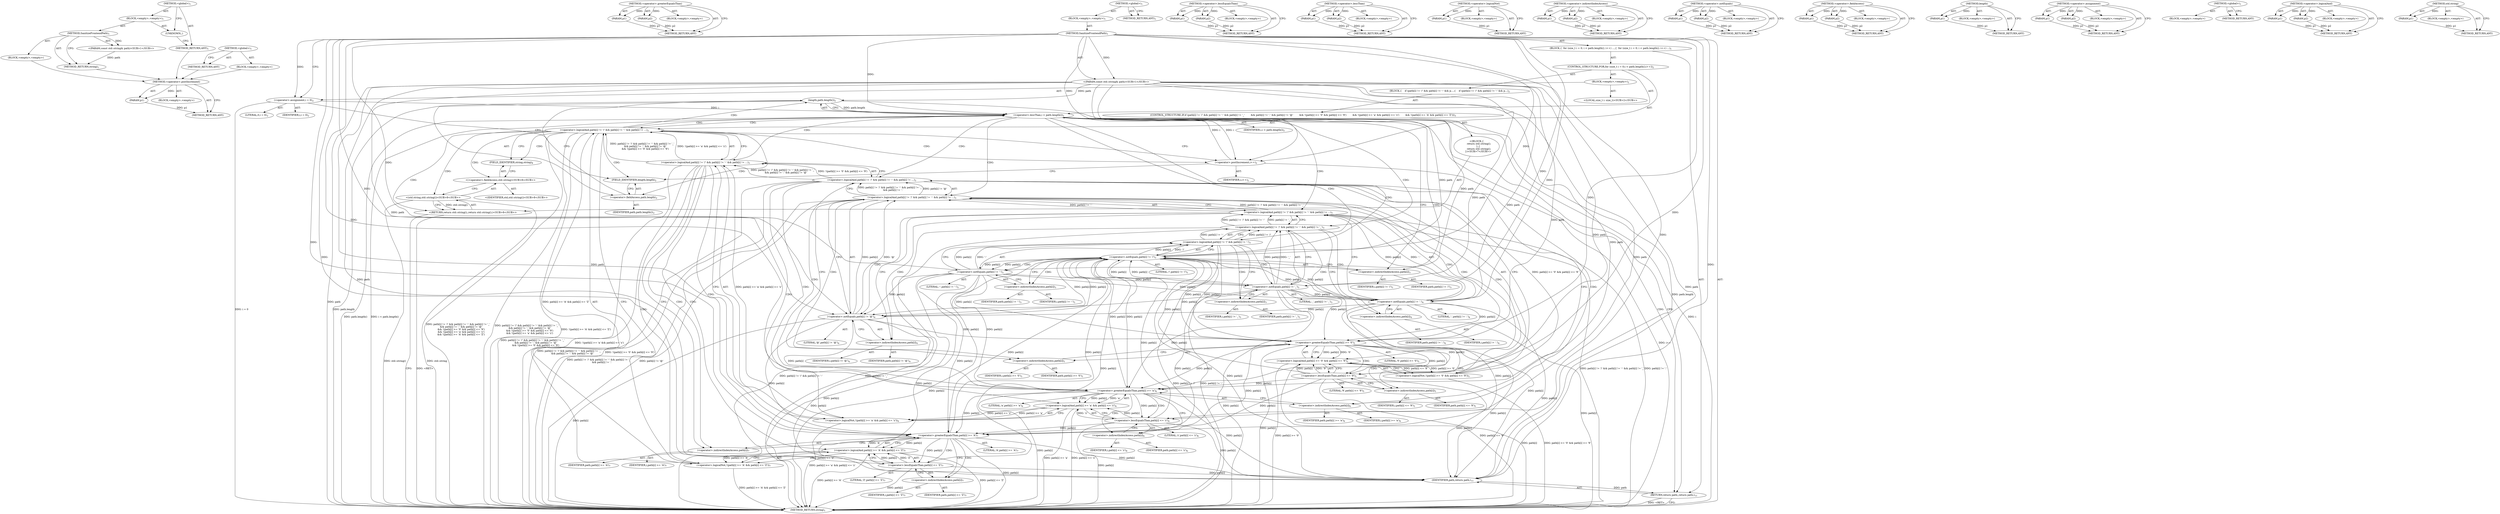 digraph "&lt;global&gt;" {
vulnerable_147 [label=<(METHOD,&lt;operator&gt;.postIncrement)>];
vulnerable_148 [label=<(PARAM,p1)>];
vulnerable_149 [label=<(BLOCK,&lt;empty&gt;,&lt;empty&gt;)>];
vulnerable_150 [label=<(METHOD_RETURN,ANY)>];
vulnerable_170 [label=<(METHOD,&lt;operator&gt;.greaterEqualsThan)>];
vulnerable_171 [label=<(PARAM,p1)>];
vulnerable_172 [label=<(PARAM,p2)>];
vulnerable_173 [label=<(BLOCK,&lt;empty&gt;,&lt;empty&gt;)>];
vulnerable_174 [label=<(METHOD_RETURN,ANY)>];
vulnerable_6 [label=<(METHOD,&lt;global&gt;)<SUB>1</SUB>>];
vulnerable_7 [label=<(BLOCK,&lt;empty&gt;,&lt;empty&gt;)<SUB>1</SUB>>];
vulnerable_8 [label=<(METHOD,SanitizeFrontendPath)<SUB>1</SUB>>];
vulnerable_9 [label="<(PARAM,const std::string&amp; path)<SUB>1</SUB>>"];
vulnerable_10 [label=<(BLOCK,{
  for (size_t i = 0; i &lt; path.length(); i++) ...,{
  for (size_t i = 0; i &lt; path.length(); i++) ...)<SUB>1</SUB>>];
vulnerable_11 [label=<(CONTROL_STRUCTURE,FOR,for (size_t i = 0;i &lt; path.length();i++))<SUB>2</SUB>>];
vulnerable_12 [label=<(BLOCK,&lt;empty&gt;,&lt;empty&gt;)<SUB>2</SUB>>];
vulnerable_13 [label="<(LOCAL,size_t i: size_t)<SUB>2</SUB>>"];
vulnerable_14 [label=<(&lt;operator&gt;.assignment,i = 0)<SUB>2</SUB>>];
vulnerable_15 [label=<(IDENTIFIER,i,i = 0)<SUB>2</SUB>>];
vulnerable_16 [label=<(LITERAL,0,i = 0)<SUB>2</SUB>>];
vulnerable_17 [label=<(&lt;operator&gt;.lessThan,i &lt; path.length())<SUB>2</SUB>>];
vulnerable_18 [label=<(IDENTIFIER,i,i &lt; path.length())<SUB>2</SUB>>];
vulnerable_19 [label=<(length,path.length())<SUB>2</SUB>>];
vulnerable_20 [label=<(&lt;operator&gt;.fieldAccess,path.length)<SUB>2</SUB>>];
vulnerable_21 [label=<(IDENTIFIER,path,path.length())<SUB>2</SUB>>];
vulnerable_22 [label=<(FIELD_IDENTIFIER,length,length)<SUB>2</SUB>>];
vulnerable_23 [label=<(&lt;operator&gt;.postIncrement,i++)<SUB>2</SUB>>];
vulnerable_24 [label=<(IDENTIFIER,i,i++)<SUB>2</SUB>>];
vulnerable_25 [label=<(BLOCK,{
    if (path[i] != '/' &amp;&amp; path[i] != '-' &amp;&amp; p...,{
    if (path[i] != '/' &amp;&amp; path[i] != '-' &amp;&amp; p...)<SUB>2</SUB>>];
vulnerable_26 [label=<(CONTROL_STRUCTURE,IF,if (path[i] != '/' &amp;&amp; path[i] != '-' &amp;&amp; path[i] != '_'
        &amp;&amp; path[i] != '.' &amp;&amp; path[i] != '@'
        &amp;&amp; !(path[i] &gt;= '0' &amp;&amp; path[i] &lt;= '9')
        &amp;&amp; !(path[i] &gt;= 'a' &amp;&amp; path[i] &lt;= 'z')
        &amp;&amp; !(path[i] &gt;= 'A' &amp;&amp; path[i] &lt;= 'Z')))<SUB>3</SUB>>];
vulnerable_27 [label=<(&lt;operator&gt;.logicalAnd,path[i] != '/' &amp;&amp; path[i] != '-' &amp;&amp; path[i] != ...)<SUB>3</SUB>>];
vulnerable_28 [label=<(&lt;operator&gt;.logicalAnd,path[i] != '/' &amp;&amp; path[i] != '-' &amp;&amp; path[i] != ...)<SUB>3</SUB>>];
vulnerable_29 [label=<(&lt;operator&gt;.logicalAnd,path[i] != '/' &amp;&amp; path[i] != '-' &amp;&amp; path[i] != ...)<SUB>3</SUB>>];
vulnerable_30 [label=<(&lt;operator&gt;.logicalAnd,path[i] != '/' &amp;&amp; path[i] != '-' &amp;&amp; path[i] != ...)<SUB>3</SUB>>];
vulnerable_31 [label=<(&lt;operator&gt;.logicalAnd,path[i] != '/' &amp;&amp; path[i] != '-' &amp;&amp; path[i] != ...)<SUB>3</SUB>>];
vulnerable_32 [label=<(&lt;operator&gt;.logicalAnd,path[i] != '/' &amp;&amp; path[i] != '-' &amp;&amp; path[i] != '_')<SUB>3</SUB>>];
vulnerable_33 [label=<(&lt;operator&gt;.logicalAnd,path[i] != '/' &amp;&amp; path[i] != '-')<SUB>3</SUB>>];
vulnerable_34 [label=<(&lt;operator&gt;.notEquals,path[i] != '/')<SUB>3</SUB>>];
vulnerable_35 [label=<(&lt;operator&gt;.indirectIndexAccess,path[i])<SUB>3</SUB>>];
vulnerable_36 [label=<(IDENTIFIER,path,path[i] != '/')<SUB>3</SUB>>];
vulnerable_37 [label=<(IDENTIFIER,i,path[i] != '/')<SUB>3</SUB>>];
vulnerable_38 [label=<(LITERAL,'/',path[i] != '/')<SUB>3</SUB>>];
vulnerable_39 [label=<(&lt;operator&gt;.notEquals,path[i] != '-')<SUB>3</SUB>>];
vulnerable_40 [label=<(&lt;operator&gt;.indirectIndexAccess,path[i])<SUB>3</SUB>>];
vulnerable_41 [label=<(IDENTIFIER,path,path[i] != '-')<SUB>3</SUB>>];
vulnerable_42 [label=<(IDENTIFIER,i,path[i] != '-')<SUB>3</SUB>>];
vulnerable_43 [label=<(LITERAL,'-',path[i] != '-')<SUB>3</SUB>>];
vulnerable_44 [label=<(&lt;operator&gt;.notEquals,path[i] != '_')<SUB>3</SUB>>];
vulnerable_45 [label=<(&lt;operator&gt;.indirectIndexAccess,path[i])<SUB>3</SUB>>];
vulnerable_46 [label=<(IDENTIFIER,path,path[i] != '_')<SUB>3</SUB>>];
vulnerable_47 [label=<(IDENTIFIER,i,path[i] != '_')<SUB>3</SUB>>];
vulnerable_48 [label=<(LITERAL,'_',path[i] != '_')<SUB>3</SUB>>];
vulnerable_49 [label=<(&lt;operator&gt;.notEquals,path[i] != '.')<SUB>4</SUB>>];
vulnerable_50 [label=<(&lt;operator&gt;.indirectIndexAccess,path[i])<SUB>4</SUB>>];
vulnerable_51 [label=<(IDENTIFIER,path,path[i] != '.')<SUB>4</SUB>>];
vulnerable_52 [label=<(IDENTIFIER,i,path[i] != '.')<SUB>4</SUB>>];
vulnerable_53 [label=<(LITERAL,'.',path[i] != '.')<SUB>4</SUB>>];
vulnerable_54 [label=<(&lt;operator&gt;.notEquals,path[i] != '@')<SUB>4</SUB>>];
vulnerable_55 [label=<(&lt;operator&gt;.indirectIndexAccess,path[i])<SUB>4</SUB>>];
vulnerable_56 [label=<(IDENTIFIER,path,path[i] != '@')<SUB>4</SUB>>];
vulnerable_57 [label=<(IDENTIFIER,i,path[i] != '@')<SUB>4</SUB>>];
vulnerable_58 [label=<(LITERAL,'@',path[i] != '@')<SUB>4</SUB>>];
vulnerable_59 [label=<(&lt;operator&gt;.logicalNot,!(path[i] &gt;= '0' &amp;&amp; path[i] &lt;= '9'))<SUB>5</SUB>>];
vulnerable_60 [label=<(&lt;operator&gt;.logicalAnd,path[i] &gt;= '0' &amp;&amp; path[i] &lt;= '9')<SUB>5</SUB>>];
vulnerable_61 [label=<(&lt;operator&gt;.greaterEqualsThan,path[i] &gt;= '0')<SUB>5</SUB>>];
vulnerable_62 [label=<(&lt;operator&gt;.indirectIndexAccess,path[i])<SUB>5</SUB>>];
vulnerable_63 [label=<(IDENTIFIER,path,path[i] &gt;= '0')<SUB>5</SUB>>];
vulnerable_64 [label=<(IDENTIFIER,i,path[i] &gt;= '0')<SUB>5</SUB>>];
vulnerable_65 [label=<(LITERAL,'0',path[i] &gt;= '0')<SUB>5</SUB>>];
vulnerable_66 [label=<(&lt;operator&gt;.lessEqualsThan,path[i] &lt;= '9')<SUB>5</SUB>>];
vulnerable_67 [label=<(&lt;operator&gt;.indirectIndexAccess,path[i])<SUB>5</SUB>>];
vulnerable_68 [label=<(IDENTIFIER,path,path[i] &lt;= '9')<SUB>5</SUB>>];
vulnerable_69 [label=<(IDENTIFIER,i,path[i] &lt;= '9')<SUB>5</SUB>>];
vulnerable_70 [label=<(LITERAL,'9',path[i] &lt;= '9')<SUB>5</SUB>>];
vulnerable_71 [label=<(&lt;operator&gt;.logicalNot,!(path[i] &gt;= 'a' &amp;&amp; path[i] &lt;= 'z'))<SUB>6</SUB>>];
vulnerable_72 [label=<(&lt;operator&gt;.logicalAnd,path[i] &gt;= 'a' &amp;&amp; path[i] &lt;= 'z')<SUB>6</SUB>>];
vulnerable_73 [label=<(&lt;operator&gt;.greaterEqualsThan,path[i] &gt;= 'a')<SUB>6</SUB>>];
vulnerable_74 [label=<(&lt;operator&gt;.indirectIndexAccess,path[i])<SUB>6</SUB>>];
vulnerable_75 [label=<(IDENTIFIER,path,path[i] &gt;= 'a')<SUB>6</SUB>>];
vulnerable_76 [label=<(IDENTIFIER,i,path[i] &gt;= 'a')<SUB>6</SUB>>];
vulnerable_77 [label=<(LITERAL,'a',path[i] &gt;= 'a')<SUB>6</SUB>>];
vulnerable_78 [label=<(&lt;operator&gt;.lessEqualsThan,path[i] &lt;= 'z')<SUB>6</SUB>>];
vulnerable_79 [label=<(&lt;operator&gt;.indirectIndexAccess,path[i])<SUB>6</SUB>>];
vulnerable_80 [label=<(IDENTIFIER,path,path[i] &lt;= 'z')<SUB>6</SUB>>];
vulnerable_81 [label=<(IDENTIFIER,i,path[i] &lt;= 'z')<SUB>6</SUB>>];
vulnerable_82 [label=<(LITERAL,'z',path[i] &lt;= 'z')<SUB>6</SUB>>];
vulnerable_83 [label=<(&lt;operator&gt;.logicalNot,!(path[i] &gt;= 'A' &amp;&amp; path[i] &lt;= 'Z'))<SUB>7</SUB>>];
vulnerable_84 [label=<(&lt;operator&gt;.logicalAnd,path[i] &gt;= 'A' &amp;&amp; path[i] &lt;= 'Z')<SUB>7</SUB>>];
vulnerable_85 [label=<(&lt;operator&gt;.greaterEqualsThan,path[i] &gt;= 'A')<SUB>7</SUB>>];
vulnerable_86 [label=<(&lt;operator&gt;.indirectIndexAccess,path[i])<SUB>7</SUB>>];
vulnerable_87 [label=<(IDENTIFIER,path,path[i] &gt;= 'A')<SUB>7</SUB>>];
vulnerable_88 [label=<(IDENTIFIER,i,path[i] &gt;= 'A')<SUB>7</SUB>>];
vulnerable_89 [label=<(LITERAL,'A',path[i] &gt;= 'A')<SUB>7</SUB>>];
vulnerable_90 [label=<(&lt;operator&gt;.lessEqualsThan,path[i] &lt;= 'Z')<SUB>7</SUB>>];
vulnerable_91 [label=<(&lt;operator&gt;.indirectIndexAccess,path[i])<SUB>7</SUB>>];
vulnerable_92 [label=<(IDENTIFIER,path,path[i] &lt;= 'Z')<SUB>7</SUB>>];
vulnerable_93 [label=<(IDENTIFIER,i,path[i] &lt;= 'Z')<SUB>7</SUB>>];
vulnerable_94 [label=<(LITERAL,'Z',path[i] &lt;= 'Z')<SUB>7</SUB>>];
vulnerable_95 [label="<(BLOCK,{
      return std::string();
    },{
      return std::string();
    })<SUB>7</SUB>>"];
vulnerable_96 [label="<(RETURN,return std::string();,return std::string();)<SUB>8</SUB>>"];
vulnerable_97 [label="<(std.string,std::string())<SUB>8</SUB>>"];
vulnerable_98 [label="<(&lt;operator&gt;.fieldAccess,std::string)<SUB>8</SUB>>"];
vulnerable_99 [label="<(IDENTIFIER,std,std::string())<SUB>8</SUB>>"];
vulnerable_100 [label=<(FIELD_IDENTIFIER,string,string)<SUB>8</SUB>>];
vulnerable_101 [label=<(RETURN,return path;,return path;)<SUB>11</SUB>>];
vulnerable_102 [label=<(IDENTIFIER,path,return path;)<SUB>11</SUB>>];
vulnerable_103 [label=<(METHOD_RETURN,string)<SUB>1</SUB>>];
vulnerable_105 [label=<(METHOD_RETURN,ANY)<SUB>1</SUB>>];
vulnerable_175 [label=<(METHOD,&lt;operator&gt;.lessEqualsThan)>];
vulnerable_176 [label=<(PARAM,p1)>];
vulnerable_177 [label=<(PARAM,p2)>];
vulnerable_178 [label=<(BLOCK,&lt;empty&gt;,&lt;empty&gt;)>];
vulnerable_179 [label=<(METHOD_RETURN,ANY)>];
vulnerable_133 [label=<(METHOD,&lt;operator&gt;.lessThan)>];
vulnerable_134 [label=<(PARAM,p1)>];
vulnerable_135 [label=<(PARAM,p2)>];
vulnerable_136 [label=<(BLOCK,&lt;empty&gt;,&lt;empty&gt;)>];
vulnerable_137 [label=<(METHOD_RETURN,ANY)>];
vulnerable_166 [label=<(METHOD,&lt;operator&gt;.logicalNot)>];
vulnerable_167 [label=<(PARAM,p1)>];
vulnerable_168 [label=<(BLOCK,&lt;empty&gt;,&lt;empty&gt;)>];
vulnerable_169 [label=<(METHOD_RETURN,ANY)>];
vulnerable_161 [label=<(METHOD,&lt;operator&gt;.indirectIndexAccess)>];
vulnerable_162 [label=<(PARAM,p1)>];
vulnerable_163 [label=<(PARAM,p2)>];
vulnerable_164 [label=<(BLOCK,&lt;empty&gt;,&lt;empty&gt;)>];
vulnerable_165 [label=<(METHOD_RETURN,ANY)>];
vulnerable_156 [label=<(METHOD,&lt;operator&gt;.notEquals)>];
vulnerable_157 [label=<(PARAM,p1)>];
vulnerable_158 [label=<(PARAM,p2)>];
vulnerable_159 [label=<(BLOCK,&lt;empty&gt;,&lt;empty&gt;)>];
vulnerable_160 [label=<(METHOD_RETURN,ANY)>];
vulnerable_142 [label=<(METHOD,&lt;operator&gt;.fieldAccess)>];
vulnerable_143 [label=<(PARAM,p1)>];
vulnerable_144 [label=<(PARAM,p2)>];
vulnerable_145 [label=<(BLOCK,&lt;empty&gt;,&lt;empty&gt;)>];
vulnerable_146 [label=<(METHOD_RETURN,ANY)>];
vulnerable_138 [label=<(METHOD,length)>];
vulnerable_139 [label=<(PARAM,p1)>];
vulnerable_140 [label=<(BLOCK,&lt;empty&gt;,&lt;empty&gt;)>];
vulnerable_141 [label=<(METHOD_RETURN,ANY)>];
vulnerable_128 [label=<(METHOD,&lt;operator&gt;.assignment)>];
vulnerable_129 [label=<(PARAM,p1)>];
vulnerable_130 [label=<(PARAM,p2)>];
vulnerable_131 [label=<(BLOCK,&lt;empty&gt;,&lt;empty&gt;)>];
vulnerable_132 [label=<(METHOD_RETURN,ANY)>];
vulnerable_122 [label=<(METHOD,&lt;global&gt;)<SUB>1</SUB>>];
vulnerable_123 [label=<(BLOCK,&lt;empty&gt;,&lt;empty&gt;)>];
vulnerable_124 [label=<(METHOD_RETURN,ANY)>];
vulnerable_151 [label=<(METHOD,&lt;operator&gt;.logicalAnd)>];
vulnerable_152 [label=<(PARAM,p1)>];
vulnerable_153 [label=<(PARAM,p2)>];
vulnerable_154 [label=<(BLOCK,&lt;empty&gt;,&lt;empty&gt;)>];
vulnerable_155 [label=<(METHOD_RETURN,ANY)>];
vulnerable_180 [label=<(METHOD,std.string)>];
vulnerable_181 [label=<(PARAM,p1)>];
vulnerable_182 [label=<(BLOCK,&lt;empty&gt;,&lt;empty&gt;)>];
vulnerable_183 [label=<(METHOD_RETURN,ANY)>];
fixed_6 [label=<(METHOD,&lt;global&gt;)<SUB>1</SUB>>];
fixed_7 [label=<(BLOCK,&lt;empty&gt;,&lt;empty&gt;)<SUB>1</SUB>>];
fixed_8 [label=<(METHOD,SanitizeFrontendPath)<SUB>1</SUB>>];
fixed_9 [label="<(PARAM,const std::string&amp; path)<SUB>1</SUB>>"];
fixed_10 [label=<(BLOCK,&lt;empty&gt;,&lt;empty&gt;)>];
fixed_11 [label=<(METHOD_RETURN,string)<SUB>1</SUB>>];
fixed_13 [label=<(UNKNOWN,,)>];
fixed_14 [label=<(METHOD_RETURN,ANY)<SUB>1</SUB>>];
fixed_25 [label=<(METHOD,&lt;global&gt;)<SUB>1</SUB>>];
fixed_26 [label=<(BLOCK,&lt;empty&gt;,&lt;empty&gt;)>];
fixed_27 [label=<(METHOD_RETURN,ANY)>];
vulnerable_147 -> vulnerable_148  [key=0, label="AST: "];
vulnerable_147 -> vulnerable_148  [key=1, label="DDG: "];
vulnerable_147 -> vulnerable_149  [key=0, label="AST: "];
vulnerable_147 -> vulnerable_150  [key=0, label="AST: "];
vulnerable_147 -> vulnerable_150  [key=1, label="CFG: "];
vulnerable_148 -> vulnerable_150  [key=0, label="DDG: p1"];
vulnerable_170 -> vulnerable_171  [key=0, label="AST: "];
vulnerable_170 -> vulnerable_171  [key=1, label="DDG: "];
vulnerable_170 -> vulnerable_173  [key=0, label="AST: "];
vulnerable_170 -> vulnerable_172  [key=0, label="AST: "];
vulnerable_170 -> vulnerable_172  [key=1, label="DDG: "];
vulnerable_170 -> vulnerable_174  [key=0, label="AST: "];
vulnerable_170 -> vulnerable_174  [key=1, label="CFG: "];
vulnerable_171 -> vulnerable_174  [key=0, label="DDG: p1"];
vulnerable_172 -> vulnerable_174  [key=0, label="DDG: p2"];
vulnerable_6 -> vulnerable_7  [key=0, label="AST: "];
vulnerable_6 -> vulnerable_105  [key=0, label="AST: "];
vulnerable_6 -> vulnerable_105  [key=1, label="CFG: "];
vulnerable_7 -> vulnerable_8  [key=0, label="AST: "];
vulnerable_8 -> vulnerable_9  [key=0, label="AST: "];
vulnerable_8 -> vulnerable_9  [key=1, label="DDG: "];
vulnerable_8 -> vulnerable_10  [key=0, label="AST: "];
vulnerable_8 -> vulnerable_103  [key=0, label="AST: "];
vulnerable_8 -> vulnerable_14  [key=0, label="CFG: "];
vulnerable_8 -> vulnerable_14  [key=1, label="DDG: "];
vulnerable_8 -> vulnerable_102  [key=0, label="DDG: "];
vulnerable_8 -> vulnerable_17  [key=0, label="DDG: "];
vulnerable_8 -> vulnerable_23  [key=0, label="DDG: "];
vulnerable_8 -> vulnerable_85  [key=0, label="DDG: "];
vulnerable_8 -> vulnerable_90  [key=0, label="DDG: "];
vulnerable_8 -> vulnerable_54  [key=0, label="DDG: "];
vulnerable_8 -> vulnerable_73  [key=0, label="DDG: "];
vulnerable_8 -> vulnerable_78  [key=0, label="DDG: "];
vulnerable_8 -> vulnerable_49  [key=0, label="DDG: "];
vulnerable_8 -> vulnerable_61  [key=0, label="DDG: "];
vulnerable_8 -> vulnerable_66  [key=0, label="DDG: "];
vulnerable_8 -> vulnerable_44  [key=0, label="DDG: "];
vulnerable_8 -> vulnerable_34  [key=0, label="DDG: "];
vulnerable_8 -> vulnerable_39  [key=0, label="DDG: "];
vulnerable_9 -> vulnerable_103  [key=0, label="DDG: path"];
vulnerable_9 -> vulnerable_102  [key=0, label="DDG: path"];
vulnerable_9 -> vulnerable_19  [key=0, label="DDG: path"];
vulnerable_9 -> vulnerable_85  [key=0, label="DDG: path"];
vulnerable_9 -> vulnerable_90  [key=0, label="DDG: path"];
vulnerable_9 -> vulnerable_54  [key=0, label="DDG: path"];
vulnerable_9 -> vulnerable_73  [key=0, label="DDG: path"];
vulnerable_9 -> vulnerable_78  [key=0, label="DDG: path"];
vulnerable_9 -> vulnerable_49  [key=0, label="DDG: path"];
vulnerable_9 -> vulnerable_61  [key=0, label="DDG: path"];
vulnerable_9 -> vulnerable_66  [key=0, label="DDG: path"];
vulnerable_9 -> vulnerable_44  [key=0, label="DDG: path"];
vulnerable_9 -> vulnerable_34  [key=0, label="DDG: path"];
vulnerable_9 -> vulnerable_39  [key=0, label="DDG: path"];
vulnerable_10 -> vulnerable_11  [key=0, label="AST: "];
vulnerable_10 -> vulnerable_101  [key=0, label="AST: "];
vulnerable_11 -> vulnerable_12  [key=0, label="AST: "];
vulnerable_11 -> vulnerable_17  [key=0, label="AST: "];
vulnerable_11 -> vulnerable_23  [key=0, label="AST: "];
vulnerable_11 -> vulnerable_25  [key=0, label="AST: "];
vulnerable_12 -> vulnerable_13  [key=0, label="AST: "];
vulnerable_12 -> vulnerable_14  [key=0, label="AST: "];
vulnerable_14 -> vulnerable_15  [key=0, label="AST: "];
vulnerable_14 -> vulnerable_16  [key=0, label="AST: "];
vulnerable_14 -> vulnerable_22  [key=0, label="CFG: "];
vulnerable_14 -> vulnerable_103  [key=0, label="DDG: i = 0"];
vulnerable_14 -> vulnerable_17  [key=0, label="DDG: i"];
vulnerable_17 -> vulnerable_18  [key=0, label="AST: "];
vulnerable_17 -> vulnerable_19  [key=0, label="AST: "];
vulnerable_17 -> vulnerable_35  [key=0, label="CFG: "];
vulnerable_17 -> vulnerable_35  [key=1, label="CDG: "];
vulnerable_17 -> vulnerable_101  [key=0, label="CFG: "];
vulnerable_17 -> vulnerable_101  [key=1, label="CDG: "];
vulnerable_17 -> vulnerable_103  [key=0, label="DDG: i"];
vulnerable_17 -> vulnerable_103  [key=1, label="DDG: path.length()"];
vulnerable_17 -> vulnerable_103  [key=2, label="DDG: i &lt; path.length()"];
vulnerable_17 -> vulnerable_23  [key=0, label="DDG: i"];
vulnerable_17 -> vulnerable_30  [key=0, label="CDG: "];
vulnerable_17 -> vulnerable_34  [key=0, label="CDG: "];
vulnerable_17 -> vulnerable_32  [key=0, label="CDG: "];
vulnerable_17 -> vulnerable_28  [key=0, label="CDG: "];
vulnerable_17 -> vulnerable_27  [key=0, label="CDG: "];
vulnerable_17 -> vulnerable_29  [key=0, label="CDG: "];
vulnerable_17 -> vulnerable_33  [key=0, label="CDG: "];
vulnerable_17 -> vulnerable_31  [key=0, label="CDG: "];
vulnerable_19 -> vulnerable_20  [key=0, label="AST: "];
vulnerable_19 -> vulnerable_17  [key=0, label="CFG: "];
vulnerable_19 -> vulnerable_17  [key=1, label="DDG: path.length"];
vulnerable_19 -> vulnerable_103  [key=0, label="DDG: path.length"];
vulnerable_19 -> vulnerable_102  [key=0, label="DDG: path.length"];
vulnerable_20 -> vulnerable_21  [key=0, label="AST: "];
vulnerable_20 -> vulnerable_22  [key=0, label="AST: "];
vulnerable_20 -> vulnerable_19  [key=0, label="CFG: "];
vulnerable_22 -> vulnerable_20  [key=0, label="CFG: "];
vulnerable_23 -> vulnerable_24  [key=0, label="AST: "];
vulnerable_23 -> vulnerable_22  [key=0, label="CFG: "];
vulnerable_23 -> vulnerable_103  [key=0, label="DDG: i++"];
vulnerable_23 -> vulnerable_17  [key=0, label="DDG: i"];
vulnerable_25 -> vulnerable_26  [key=0, label="AST: "];
vulnerable_26 -> vulnerable_27  [key=0, label="AST: "];
vulnerable_26 -> vulnerable_95  [key=0, label="AST: "];
vulnerable_27 -> vulnerable_28  [key=0, label="AST: "];
vulnerable_27 -> vulnerable_83  [key=0, label="AST: "];
vulnerable_27 -> vulnerable_100  [key=0, label="CFG: "];
vulnerable_27 -> vulnerable_100  [key=1, label="CDG: "];
vulnerable_27 -> vulnerable_23  [key=0, label="CFG: "];
vulnerable_27 -> vulnerable_23  [key=1, label="CDG: "];
vulnerable_27 -> vulnerable_103  [key=0, label="DDG: path[i] != '/' &amp;&amp; path[i] != '-' &amp;&amp; path[i] != '_'
        &amp;&amp; path[i] != '.' &amp;&amp; path[i] != '@'
        &amp;&amp; !(path[i] &gt;= '0' &amp;&amp; path[i] &lt;= '9')
        &amp;&amp; !(path[i] &gt;= 'a' &amp;&amp; path[i] &lt;= 'z')"];
vulnerable_27 -> vulnerable_103  [key=1, label="DDG: !(path[i] &gt;= 'A' &amp;&amp; path[i] &lt;= 'Z')"];
vulnerable_27 -> vulnerable_103  [key=2, label="DDG: path[i] != '/' &amp;&amp; path[i] != '-' &amp;&amp; path[i] != '_'
        &amp;&amp; path[i] != '.' &amp;&amp; path[i] != '@'
        &amp;&amp; !(path[i] &gt;= '0' &amp;&amp; path[i] &lt;= '9')
        &amp;&amp; !(path[i] &gt;= 'a' &amp;&amp; path[i] &lt;= 'z')
        &amp;&amp; !(path[i] &gt;= 'A' &amp;&amp; path[i] &lt;= 'Z')"];
vulnerable_27 -> vulnerable_17  [key=0, label="CDG: "];
vulnerable_27 -> vulnerable_96  [key=0, label="CDG: "];
vulnerable_27 -> vulnerable_19  [key=0, label="CDG: "];
vulnerable_27 -> vulnerable_98  [key=0, label="CDG: "];
vulnerable_27 -> vulnerable_20  [key=0, label="CDG: "];
vulnerable_27 -> vulnerable_22  [key=0, label="CDG: "];
vulnerable_27 -> vulnerable_97  [key=0, label="CDG: "];
vulnerable_28 -> vulnerable_29  [key=0, label="AST: "];
vulnerable_28 -> vulnerable_71  [key=0, label="AST: "];
vulnerable_28 -> vulnerable_27  [key=0, label="CFG: "];
vulnerable_28 -> vulnerable_27  [key=1, label="DDG: path[i] != '/' &amp;&amp; path[i] != '-' &amp;&amp; path[i] != '_'
        &amp;&amp; path[i] != '.' &amp;&amp; path[i] != '@'
        &amp;&amp; !(path[i] &gt;= '0' &amp;&amp; path[i] &lt;= '9')"];
vulnerable_28 -> vulnerable_27  [key=2, label="DDG: !(path[i] &gt;= 'a' &amp;&amp; path[i] &lt;= 'z')"];
vulnerable_28 -> vulnerable_86  [key=0, label="CFG: "];
vulnerable_28 -> vulnerable_86  [key=1, label="CDG: "];
vulnerable_28 -> vulnerable_103  [key=0, label="DDG: path[i] != '/' &amp;&amp; path[i] != '-' &amp;&amp; path[i] != '_'
        &amp;&amp; path[i] != '.' &amp;&amp; path[i] != '@'
        &amp;&amp; !(path[i] &gt;= '0' &amp;&amp; path[i] &lt;= '9')"];
vulnerable_28 -> vulnerable_103  [key=1, label="DDG: !(path[i] &gt;= 'a' &amp;&amp; path[i] &lt;= 'z')"];
vulnerable_28 -> vulnerable_84  [key=0, label="CDG: "];
vulnerable_28 -> vulnerable_85  [key=0, label="CDG: "];
vulnerable_28 -> vulnerable_83  [key=0, label="CDG: "];
vulnerable_29 -> vulnerable_30  [key=0, label="AST: "];
vulnerable_29 -> vulnerable_59  [key=0, label="AST: "];
vulnerable_29 -> vulnerable_28  [key=0, label="CFG: "];
vulnerable_29 -> vulnerable_28  [key=1, label="DDG: path[i] != '/' &amp;&amp; path[i] != '-' &amp;&amp; path[i] != '_'
        &amp;&amp; path[i] != '.' &amp;&amp; path[i] != '@'"];
vulnerable_29 -> vulnerable_28  [key=2, label="DDG: !(path[i] &gt;= '0' &amp;&amp; path[i] &lt;= '9')"];
vulnerable_29 -> vulnerable_74  [key=0, label="CFG: "];
vulnerable_29 -> vulnerable_74  [key=1, label="CDG: "];
vulnerable_29 -> vulnerable_103  [key=0, label="DDG: path[i] != '/' &amp;&amp; path[i] != '-' &amp;&amp; path[i] != '_'
        &amp;&amp; path[i] != '.' &amp;&amp; path[i] != '@'"];
vulnerable_29 -> vulnerable_103  [key=1, label="DDG: !(path[i] &gt;= '0' &amp;&amp; path[i] &lt;= '9')"];
vulnerable_29 -> vulnerable_73  [key=0, label="CDG: "];
vulnerable_29 -> vulnerable_72  [key=0, label="CDG: "];
vulnerable_29 -> vulnerable_71  [key=0, label="CDG: "];
vulnerable_30 -> vulnerable_31  [key=0, label="AST: "];
vulnerable_30 -> vulnerable_54  [key=0, label="AST: "];
vulnerable_30 -> vulnerable_29  [key=0, label="CFG: "];
vulnerable_30 -> vulnerable_29  [key=1, label="DDG: path[i] != '/' &amp;&amp; path[i] != '-' &amp;&amp; path[i] != '_'
        &amp;&amp; path[i] != '.'"];
vulnerable_30 -> vulnerable_29  [key=2, label="DDG: path[i] != '@'"];
vulnerable_30 -> vulnerable_62  [key=0, label="CFG: "];
vulnerable_30 -> vulnerable_62  [key=1, label="CDG: "];
vulnerable_30 -> vulnerable_103  [key=0, label="DDG: path[i] != '/' &amp;&amp; path[i] != '-' &amp;&amp; path[i] != '_'
        &amp;&amp; path[i] != '.'"];
vulnerable_30 -> vulnerable_103  [key=1, label="DDG: path[i] != '@'"];
vulnerable_30 -> vulnerable_60  [key=0, label="CDG: "];
vulnerable_30 -> vulnerable_59  [key=0, label="CDG: "];
vulnerable_30 -> vulnerable_61  [key=0, label="CDG: "];
vulnerable_31 -> vulnerable_32  [key=0, label="AST: "];
vulnerable_31 -> vulnerable_49  [key=0, label="AST: "];
vulnerable_31 -> vulnerable_30  [key=0, label="CFG: "];
vulnerable_31 -> vulnerable_30  [key=1, label="DDG: path[i] != '/' &amp;&amp; path[i] != '-' &amp;&amp; path[i] != '_'"];
vulnerable_31 -> vulnerable_30  [key=2, label="DDG: path[i] != '.'"];
vulnerable_31 -> vulnerable_55  [key=0, label="CFG: "];
vulnerable_31 -> vulnerable_55  [key=1, label="CDG: "];
vulnerable_31 -> vulnerable_103  [key=0, label="DDG: path[i] != '/' &amp;&amp; path[i] != '-' &amp;&amp; path[i] != '_'"];
vulnerable_31 -> vulnerable_103  [key=1, label="DDG: path[i] != '.'"];
vulnerable_31 -> vulnerable_54  [key=0, label="CDG: "];
vulnerable_32 -> vulnerable_33  [key=0, label="AST: "];
vulnerable_32 -> vulnerable_44  [key=0, label="AST: "];
vulnerable_32 -> vulnerable_31  [key=0, label="CFG: "];
vulnerable_32 -> vulnerable_31  [key=1, label="DDG: path[i] != '/' &amp;&amp; path[i] != '-'"];
vulnerable_32 -> vulnerable_31  [key=2, label="DDG: path[i] != '_'"];
vulnerable_32 -> vulnerable_50  [key=0, label="CFG: "];
vulnerable_32 -> vulnerable_50  [key=1, label="CDG: "];
vulnerable_32 -> vulnerable_103  [key=0, label="DDG: path[i] != '/' &amp;&amp; path[i] != '-'"];
vulnerable_32 -> vulnerable_103  [key=1, label="DDG: path[i] != '_'"];
vulnerable_32 -> vulnerable_49  [key=0, label="CDG: "];
vulnerable_33 -> vulnerable_34  [key=0, label="AST: "];
vulnerable_33 -> vulnerable_39  [key=0, label="AST: "];
vulnerable_33 -> vulnerable_32  [key=0, label="CFG: "];
vulnerable_33 -> vulnerable_32  [key=1, label="DDG: path[i] != '/'"];
vulnerable_33 -> vulnerable_32  [key=2, label="DDG: path[i] != '-'"];
vulnerable_33 -> vulnerable_45  [key=0, label="CFG: "];
vulnerable_33 -> vulnerable_45  [key=1, label="CDG: "];
vulnerable_33 -> vulnerable_103  [key=0, label="DDG: path[i] != '/'"];
vulnerable_33 -> vulnerable_103  [key=1, label="DDG: path[i] != '-'"];
vulnerable_33 -> vulnerable_44  [key=0, label="CDG: "];
vulnerable_34 -> vulnerable_35  [key=0, label="AST: "];
vulnerable_34 -> vulnerable_38  [key=0, label="AST: "];
vulnerable_34 -> vulnerable_33  [key=0, label="CFG: "];
vulnerable_34 -> vulnerable_33  [key=1, label="DDG: path[i]"];
vulnerable_34 -> vulnerable_33  [key=2, label="DDG: '/'"];
vulnerable_34 -> vulnerable_40  [key=0, label="CFG: "];
vulnerable_34 -> vulnerable_40  [key=1, label="CDG: "];
vulnerable_34 -> vulnerable_103  [key=0, label="DDG: path[i]"];
vulnerable_34 -> vulnerable_102  [key=0, label="DDG: path[i]"];
vulnerable_34 -> vulnerable_85  [key=0, label="DDG: path[i]"];
vulnerable_34 -> vulnerable_54  [key=0, label="DDG: path[i]"];
vulnerable_34 -> vulnerable_73  [key=0, label="DDG: path[i]"];
vulnerable_34 -> vulnerable_49  [key=0, label="DDG: path[i]"];
vulnerable_34 -> vulnerable_61  [key=0, label="DDG: path[i]"];
vulnerable_34 -> vulnerable_44  [key=0, label="DDG: path[i]"];
vulnerable_34 -> vulnerable_39  [key=0, label="DDG: path[i]"];
vulnerable_34 -> vulnerable_39  [key=1, label="CDG: "];
vulnerable_35 -> vulnerable_36  [key=0, label="AST: "];
vulnerable_35 -> vulnerable_37  [key=0, label="AST: "];
vulnerable_35 -> vulnerable_34  [key=0, label="CFG: "];
vulnerable_39 -> vulnerable_40  [key=0, label="AST: "];
vulnerable_39 -> vulnerable_43  [key=0, label="AST: "];
vulnerable_39 -> vulnerable_33  [key=0, label="CFG: "];
vulnerable_39 -> vulnerable_33  [key=1, label="DDG: path[i]"];
vulnerable_39 -> vulnerable_33  [key=2, label="DDG: '-'"];
vulnerable_39 -> vulnerable_103  [key=0, label="DDG: path[i]"];
vulnerable_39 -> vulnerable_102  [key=0, label="DDG: path[i]"];
vulnerable_39 -> vulnerable_85  [key=0, label="DDG: path[i]"];
vulnerable_39 -> vulnerable_54  [key=0, label="DDG: path[i]"];
vulnerable_39 -> vulnerable_73  [key=0, label="DDG: path[i]"];
vulnerable_39 -> vulnerable_49  [key=0, label="DDG: path[i]"];
vulnerable_39 -> vulnerable_61  [key=0, label="DDG: path[i]"];
vulnerable_39 -> vulnerable_44  [key=0, label="DDG: path[i]"];
vulnerable_39 -> vulnerable_34  [key=0, label="DDG: path[i]"];
vulnerable_40 -> vulnerable_41  [key=0, label="AST: "];
vulnerable_40 -> vulnerable_42  [key=0, label="AST: "];
vulnerable_40 -> vulnerable_39  [key=0, label="CFG: "];
vulnerable_44 -> vulnerable_45  [key=0, label="AST: "];
vulnerable_44 -> vulnerable_48  [key=0, label="AST: "];
vulnerable_44 -> vulnerable_32  [key=0, label="CFG: "];
vulnerable_44 -> vulnerable_32  [key=1, label="DDG: path[i]"];
vulnerable_44 -> vulnerable_32  [key=2, label="DDG: '_'"];
vulnerable_44 -> vulnerable_103  [key=0, label="DDG: path[i]"];
vulnerable_44 -> vulnerable_102  [key=0, label="DDG: path[i]"];
vulnerable_44 -> vulnerable_85  [key=0, label="DDG: path[i]"];
vulnerable_44 -> vulnerable_54  [key=0, label="DDG: path[i]"];
vulnerable_44 -> vulnerable_73  [key=0, label="DDG: path[i]"];
vulnerable_44 -> vulnerable_49  [key=0, label="DDG: path[i]"];
vulnerable_44 -> vulnerable_61  [key=0, label="DDG: path[i]"];
vulnerable_44 -> vulnerable_34  [key=0, label="DDG: path[i]"];
vulnerable_45 -> vulnerable_46  [key=0, label="AST: "];
vulnerable_45 -> vulnerable_47  [key=0, label="AST: "];
vulnerable_45 -> vulnerable_44  [key=0, label="CFG: "];
vulnerable_49 -> vulnerable_50  [key=0, label="AST: "];
vulnerable_49 -> vulnerable_53  [key=0, label="AST: "];
vulnerable_49 -> vulnerable_31  [key=0, label="CFG: "];
vulnerable_49 -> vulnerable_31  [key=1, label="DDG: path[i]"];
vulnerable_49 -> vulnerable_31  [key=2, label="DDG: '.'"];
vulnerable_49 -> vulnerable_103  [key=0, label="DDG: path[i]"];
vulnerable_49 -> vulnerable_102  [key=0, label="DDG: path[i]"];
vulnerable_49 -> vulnerable_85  [key=0, label="DDG: path[i]"];
vulnerable_49 -> vulnerable_54  [key=0, label="DDG: path[i]"];
vulnerable_49 -> vulnerable_73  [key=0, label="DDG: path[i]"];
vulnerable_49 -> vulnerable_61  [key=0, label="DDG: path[i]"];
vulnerable_49 -> vulnerable_34  [key=0, label="DDG: path[i]"];
vulnerable_50 -> vulnerable_51  [key=0, label="AST: "];
vulnerable_50 -> vulnerable_52  [key=0, label="AST: "];
vulnerable_50 -> vulnerable_49  [key=0, label="CFG: "];
vulnerable_54 -> vulnerable_55  [key=0, label="AST: "];
vulnerable_54 -> vulnerable_58  [key=0, label="AST: "];
vulnerable_54 -> vulnerable_30  [key=0, label="CFG: "];
vulnerable_54 -> vulnerable_30  [key=1, label="DDG: path[i]"];
vulnerable_54 -> vulnerable_30  [key=2, label="DDG: '@'"];
vulnerable_54 -> vulnerable_103  [key=0, label="DDG: path[i]"];
vulnerable_54 -> vulnerable_102  [key=0, label="DDG: path[i]"];
vulnerable_54 -> vulnerable_85  [key=0, label="DDG: path[i]"];
vulnerable_54 -> vulnerable_73  [key=0, label="DDG: path[i]"];
vulnerable_54 -> vulnerable_61  [key=0, label="DDG: path[i]"];
vulnerable_54 -> vulnerable_34  [key=0, label="DDG: path[i]"];
vulnerable_55 -> vulnerable_56  [key=0, label="AST: "];
vulnerable_55 -> vulnerable_57  [key=0, label="AST: "];
vulnerable_55 -> vulnerable_54  [key=0, label="CFG: "];
vulnerable_59 -> vulnerable_60  [key=0, label="AST: "];
vulnerable_59 -> vulnerable_29  [key=0, label="CFG: "];
vulnerable_59 -> vulnerable_29  [key=1, label="DDG: path[i] &gt;= '0' &amp;&amp; path[i] &lt;= '9'"];
vulnerable_59 -> vulnerable_103  [key=0, label="DDG: path[i] &gt;= '0' &amp;&amp; path[i] &lt;= '9'"];
vulnerable_60 -> vulnerable_61  [key=0, label="AST: "];
vulnerable_60 -> vulnerable_66  [key=0, label="AST: "];
vulnerable_60 -> vulnerable_59  [key=0, label="CFG: "];
vulnerable_60 -> vulnerable_59  [key=1, label="DDG: path[i] &gt;= '0'"];
vulnerable_60 -> vulnerable_59  [key=2, label="DDG: path[i] &lt;= '9'"];
vulnerable_60 -> vulnerable_103  [key=0, label="DDG: path[i] &gt;= '0'"];
vulnerable_60 -> vulnerable_103  [key=1, label="DDG: path[i] &lt;= '9'"];
vulnerable_61 -> vulnerable_62  [key=0, label="AST: "];
vulnerable_61 -> vulnerable_65  [key=0, label="AST: "];
vulnerable_61 -> vulnerable_60  [key=0, label="CFG: "];
vulnerable_61 -> vulnerable_60  [key=1, label="DDG: path[i]"];
vulnerable_61 -> vulnerable_60  [key=2, label="DDG: '0'"];
vulnerable_61 -> vulnerable_67  [key=0, label="CFG: "];
vulnerable_61 -> vulnerable_67  [key=1, label="CDG: "];
vulnerable_61 -> vulnerable_103  [key=0, label="DDG: path[i]"];
vulnerable_61 -> vulnerable_102  [key=0, label="DDG: path[i]"];
vulnerable_61 -> vulnerable_85  [key=0, label="DDG: path[i]"];
vulnerable_61 -> vulnerable_73  [key=0, label="DDG: path[i]"];
vulnerable_61 -> vulnerable_66  [key=0, label="DDG: path[i]"];
vulnerable_61 -> vulnerable_66  [key=1, label="CDG: "];
vulnerable_61 -> vulnerable_34  [key=0, label="DDG: path[i]"];
vulnerable_62 -> vulnerable_63  [key=0, label="AST: "];
vulnerable_62 -> vulnerable_64  [key=0, label="AST: "];
vulnerable_62 -> vulnerable_61  [key=0, label="CFG: "];
vulnerable_66 -> vulnerable_67  [key=0, label="AST: "];
vulnerable_66 -> vulnerable_70  [key=0, label="AST: "];
vulnerable_66 -> vulnerable_60  [key=0, label="CFG: "];
vulnerable_66 -> vulnerable_60  [key=1, label="DDG: path[i]"];
vulnerable_66 -> vulnerable_60  [key=2, label="DDG: '9'"];
vulnerable_66 -> vulnerable_103  [key=0, label="DDG: path[i]"];
vulnerable_66 -> vulnerable_102  [key=0, label="DDG: path[i]"];
vulnerable_66 -> vulnerable_85  [key=0, label="DDG: path[i]"];
vulnerable_66 -> vulnerable_73  [key=0, label="DDG: path[i]"];
vulnerable_66 -> vulnerable_34  [key=0, label="DDG: path[i]"];
vulnerable_67 -> vulnerable_68  [key=0, label="AST: "];
vulnerable_67 -> vulnerable_69  [key=0, label="AST: "];
vulnerable_67 -> vulnerable_66  [key=0, label="CFG: "];
vulnerable_71 -> vulnerable_72  [key=0, label="AST: "];
vulnerable_71 -> vulnerable_28  [key=0, label="CFG: "];
vulnerable_71 -> vulnerable_28  [key=1, label="DDG: path[i] &gt;= 'a' &amp;&amp; path[i] &lt;= 'z'"];
vulnerable_71 -> vulnerable_103  [key=0, label="DDG: path[i] &gt;= 'a' &amp;&amp; path[i] &lt;= 'z'"];
vulnerable_72 -> vulnerable_73  [key=0, label="AST: "];
vulnerable_72 -> vulnerable_78  [key=0, label="AST: "];
vulnerable_72 -> vulnerable_71  [key=0, label="CFG: "];
vulnerable_72 -> vulnerable_71  [key=1, label="DDG: path[i] &gt;= 'a'"];
vulnerable_72 -> vulnerable_71  [key=2, label="DDG: path[i] &lt;= 'z'"];
vulnerable_72 -> vulnerable_103  [key=0, label="DDG: path[i] &gt;= 'a'"];
vulnerable_72 -> vulnerable_103  [key=1, label="DDG: path[i] &lt;= 'z'"];
vulnerable_73 -> vulnerable_74  [key=0, label="AST: "];
vulnerable_73 -> vulnerable_77  [key=0, label="AST: "];
vulnerable_73 -> vulnerable_72  [key=0, label="CFG: "];
vulnerable_73 -> vulnerable_72  [key=1, label="DDG: path[i]"];
vulnerable_73 -> vulnerable_72  [key=2, label="DDG: 'a'"];
vulnerable_73 -> vulnerable_79  [key=0, label="CFG: "];
vulnerable_73 -> vulnerable_79  [key=1, label="CDG: "];
vulnerable_73 -> vulnerable_103  [key=0, label="DDG: path[i]"];
vulnerable_73 -> vulnerable_102  [key=0, label="DDG: path[i]"];
vulnerable_73 -> vulnerable_85  [key=0, label="DDG: path[i]"];
vulnerable_73 -> vulnerable_78  [key=0, label="DDG: path[i]"];
vulnerable_73 -> vulnerable_78  [key=1, label="CDG: "];
vulnerable_73 -> vulnerable_34  [key=0, label="DDG: path[i]"];
vulnerable_74 -> vulnerable_75  [key=0, label="AST: "];
vulnerable_74 -> vulnerable_76  [key=0, label="AST: "];
vulnerable_74 -> vulnerable_73  [key=0, label="CFG: "];
vulnerable_78 -> vulnerable_79  [key=0, label="AST: "];
vulnerable_78 -> vulnerable_82  [key=0, label="AST: "];
vulnerable_78 -> vulnerable_72  [key=0, label="CFG: "];
vulnerable_78 -> vulnerable_72  [key=1, label="DDG: path[i]"];
vulnerable_78 -> vulnerable_72  [key=2, label="DDG: 'z'"];
vulnerable_78 -> vulnerable_103  [key=0, label="DDG: path[i]"];
vulnerable_78 -> vulnerable_102  [key=0, label="DDG: path[i]"];
vulnerable_78 -> vulnerable_85  [key=0, label="DDG: path[i]"];
vulnerable_78 -> vulnerable_34  [key=0, label="DDG: path[i]"];
vulnerable_79 -> vulnerable_80  [key=0, label="AST: "];
vulnerable_79 -> vulnerable_81  [key=0, label="AST: "];
vulnerable_79 -> vulnerable_78  [key=0, label="CFG: "];
vulnerable_83 -> vulnerable_84  [key=0, label="AST: "];
vulnerable_83 -> vulnerable_27  [key=0, label="CFG: "];
vulnerable_83 -> vulnerable_27  [key=1, label="DDG: path[i] &gt;= 'A' &amp;&amp; path[i] &lt;= 'Z'"];
vulnerable_83 -> vulnerable_103  [key=0, label="DDG: path[i] &gt;= 'A' &amp;&amp; path[i] &lt;= 'Z'"];
vulnerable_84 -> vulnerable_85  [key=0, label="AST: "];
vulnerable_84 -> vulnerable_90  [key=0, label="AST: "];
vulnerable_84 -> vulnerable_83  [key=0, label="CFG: "];
vulnerable_84 -> vulnerable_83  [key=1, label="DDG: path[i] &gt;= 'A'"];
vulnerable_84 -> vulnerable_83  [key=2, label="DDG: path[i] &lt;= 'Z'"];
vulnerable_84 -> vulnerable_103  [key=0, label="DDG: path[i] &gt;= 'A'"];
vulnerable_84 -> vulnerable_103  [key=1, label="DDG: path[i] &lt;= 'Z'"];
vulnerable_85 -> vulnerable_86  [key=0, label="AST: "];
vulnerable_85 -> vulnerable_89  [key=0, label="AST: "];
vulnerable_85 -> vulnerable_84  [key=0, label="CFG: "];
vulnerable_85 -> vulnerable_84  [key=1, label="DDG: path[i]"];
vulnerable_85 -> vulnerable_84  [key=2, label="DDG: 'A'"];
vulnerable_85 -> vulnerable_91  [key=0, label="CFG: "];
vulnerable_85 -> vulnerable_91  [key=1, label="CDG: "];
vulnerable_85 -> vulnerable_103  [key=0, label="DDG: path[i]"];
vulnerable_85 -> vulnerable_102  [key=0, label="DDG: path[i]"];
vulnerable_85 -> vulnerable_90  [key=0, label="DDG: path[i]"];
vulnerable_85 -> vulnerable_90  [key=1, label="CDG: "];
vulnerable_85 -> vulnerable_34  [key=0, label="DDG: path[i]"];
vulnerable_86 -> vulnerable_87  [key=0, label="AST: "];
vulnerable_86 -> vulnerable_88  [key=0, label="AST: "];
vulnerable_86 -> vulnerable_85  [key=0, label="CFG: "];
vulnerable_90 -> vulnerable_91  [key=0, label="AST: "];
vulnerable_90 -> vulnerable_94  [key=0, label="AST: "];
vulnerable_90 -> vulnerable_84  [key=0, label="CFG: "];
vulnerable_90 -> vulnerable_84  [key=1, label="DDG: path[i]"];
vulnerable_90 -> vulnerable_84  [key=2, label="DDG: 'Z'"];
vulnerable_90 -> vulnerable_103  [key=0, label="DDG: path[i]"];
vulnerable_90 -> vulnerable_102  [key=0, label="DDG: path[i]"];
vulnerable_90 -> vulnerable_34  [key=0, label="DDG: path[i]"];
vulnerable_91 -> vulnerable_92  [key=0, label="AST: "];
vulnerable_91 -> vulnerable_93  [key=0, label="AST: "];
vulnerable_91 -> vulnerable_90  [key=0, label="CFG: "];
vulnerable_95 -> vulnerable_96  [key=0, label="AST: "];
vulnerable_96 -> vulnerable_97  [key=0, label="AST: "];
vulnerable_96 -> vulnerable_103  [key=0, label="CFG: "];
vulnerable_96 -> vulnerable_103  [key=1, label="DDG: &lt;RET&gt;"];
vulnerable_97 -> vulnerable_98  [key=0, label="AST: "];
vulnerable_97 -> vulnerable_96  [key=0, label="CFG: "];
vulnerable_97 -> vulnerable_96  [key=1, label="DDG: std::string()"];
vulnerable_97 -> vulnerable_103  [key=0, label="DDG: std::string"];
vulnerable_97 -> vulnerable_103  [key=1, label="DDG: std::string()"];
vulnerable_98 -> vulnerable_99  [key=0, label="AST: "];
vulnerable_98 -> vulnerable_100  [key=0, label="AST: "];
vulnerable_98 -> vulnerable_97  [key=0, label="CFG: "];
vulnerable_100 -> vulnerable_98  [key=0, label="CFG: "];
vulnerable_101 -> vulnerable_102  [key=0, label="AST: "];
vulnerable_101 -> vulnerable_103  [key=0, label="CFG: "];
vulnerable_101 -> vulnerable_103  [key=1, label="DDG: &lt;RET&gt;"];
vulnerable_102 -> vulnerable_101  [key=0, label="DDG: path"];
vulnerable_175 -> vulnerable_176  [key=0, label="AST: "];
vulnerable_175 -> vulnerable_176  [key=1, label="DDG: "];
vulnerable_175 -> vulnerable_178  [key=0, label="AST: "];
vulnerable_175 -> vulnerable_177  [key=0, label="AST: "];
vulnerable_175 -> vulnerable_177  [key=1, label="DDG: "];
vulnerable_175 -> vulnerable_179  [key=0, label="AST: "];
vulnerable_175 -> vulnerable_179  [key=1, label="CFG: "];
vulnerable_176 -> vulnerable_179  [key=0, label="DDG: p1"];
vulnerable_177 -> vulnerable_179  [key=0, label="DDG: p2"];
vulnerable_133 -> vulnerable_134  [key=0, label="AST: "];
vulnerable_133 -> vulnerable_134  [key=1, label="DDG: "];
vulnerable_133 -> vulnerable_136  [key=0, label="AST: "];
vulnerable_133 -> vulnerable_135  [key=0, label="AST: "];
vulnerable_133 -> vulnerable_135  [key=1, label="DDG: "];
vulnerable_133 -> vulnerable_137  [key=0, label="AST: "];
vulnerable_133 -> vulnerable_137  [key=1, label="CFG: "];
vulnerable_134 -> vulnerable_137  [key=0, label="DDG: p1"];
vulnerable_135 -> vulnerable_137  [key=0, label="DDG: p2"];
vulnerable_166 -> vulnerable_167  [key=0, label="AST: "];
vulnerable_166 -> vulnerable_167  [key=1, label="DDG: "];
vulnerable_166 -> vulnerable_168  [key=0, label="AST: "];
vulnerable_166 -> vulnerable_169  [key=0, label="AST: "];
vulnerable_166 -> vulnerable_169  [key=1, label="CFG: "];
vulnerable_167 -> vulnerable_169  [key=0, label="DDG: p1"];
vulnerable_161 -> vulnerable_162  [key=0, label="AST: "];
vulnerable_161 -> vulnerable_162  [key=1, label="DDG: "];
vulnerable_161 -> vulnerable_164  [key=0, label="AST: "];
vulnerable_161 -> vulnerable_163  [key=0, label="AST: "];
vulnerable_161 -> vulnerable_163  [key=1, label="DDG: "];
vulnerable_161 -> vulnerable_165  [key=0, label="AST: "];
vulnerable_161 -> vulnerable_165  [key=1, label="CFG: "];
vulnerable_162 -> vulnerable_165  [key=0, label="DDG: p1"];
vulnerable_163 -> vulnerable_165  [key=0, label="DDG: p2"];
vulnerable_156 -> vulnerable_157  [key=0, label="AST: "];
vulnerable_156 -> vulnerable_157  [key=1, label="DDG: "];
vulnerable_156 -> vulnerable_159  [key=0, label="AST: "];
vulnerable_156 -> vulnerable_158  [key=0, label="AST: "];
vulnerable_156 -> vulnerable_158  [key=1, label="DDG: "];
vulnerable_156 -> vulnerable_160  [key=0, label="AST: "];
vulnerable_156 -> vulnerable_160  [key=1, label="CFG: "];
vulnerable_157 -> vulnerable_160  [key=0, label="DDG: p1"];
vulnerable_158 -> vulnerable_160  [key=0, label="DDG: p2"];
vulnerable_142 -> vulnerable_143  [key=0, label="AST: "];
vulnerable_142 -> vulnerable_143  [key=1, label="DDG: "];
vulnerable_142 -> vulnerable_145  [key=0, label="AST: "];
vulnerable_142 -> vulnerable_144  [key=0, label="AST: "];
vulnerable_142 -> vulnerable_144  [key=1, label="DDG: "];
vulnerable_142 -> vulnerable_146  [key=0, label="AST: "];
vulnerable_142 -> vulnerable_146  [key=1, label="CFG: "];
vulnerable_143 -> vulnerable_146  [key=0, label="DDG: p1"];
vulnerable_144 -> vulnerable_146  [key=0, label="DDG: p2"];
vulnerable_138 -> vulnerable_139  [key=0, label="AST: "];
vulnerable_138 -> vulnerable_139  [key=1, label="DDG: "];
vulnerable_138 -> vulnerable_140  [key=0, label="AST: "];
vulnerable_138 -> vulnerable_141  [key=0, label="AST: "];
vulnerable_138 -> vulnerable_141  [key=1, label="CFG: "];
vulnerable_139 -> vulnerable_141  [key=0, label="DDG: p1"];
vulnerable_128 -> vulnerable_129  [key=0, label="AST: "];
vulnerable_128 -> vulnerable_129  [key=1, label="DDG: "];
vulnerable_128 -> vulnerable_131  [key=0, label="AST: "];
vulnerable_128 -> vulnerable_130  [key=0, label="AST: "];
vulnerable_128 -> vulnerable_130  [key=1, label="DDG: "];
vulnerable_128 -> vulnerable_132  [key=0, label="AST: "];
vulnerable_128 -> vulnerable_132  [key=1, label="CFG: "];
vulnerable_129 -> vulnerable_132  [key=0, label="DDG: p1"];
vulnerable_130 -> vulnerable_132  [key=0, label="DDG: p2"];
vulnerable_122 -> vulnerable_123  [key=0, label="AST: "];
vulnerable_122 -> vulnerable_124  [key=0, label="AST: "];
vulnerable_122 -> vulnerable_124  [key=1, label="CFG: "];
vulnerable_151 -> vulnerable_152  [key=0, label="AST: "];
vulnerable_151 -> vulnerable_152  [key=1, label="DDG: "];
vulnerable_151 -> vulnerable_154  [key=0, label="AST: "];
vulnerable_151 -> vulnerable_153  [key=0, label="AST: "];
vulnerable_151 -> vulnerable_153  [key=1, label="DDG: "];
vulnerable_151 -> vulnerable_155  [key=0, label="AST: "];
vulnerable_151 -> vulnerable_155  [key=1, label="CFG: "];
vulnerable_152 -> vulnerable_155  [key=0, label="DDG: p1"];
vulnerable_153 -> vulnerable_155  [key=0, label="DDG: p2"];
vulnerable_180 -> vulnerable_181  [key=0, label="AST: "];
vulnerable_180 -> vulnerable_181  [key=1, label="DDG: "];
vulnerable_180 -> vulnerable_182  [key=0, label="AST: "];
vulnerable_180 -> vulnerable_183  [key=0, label="AST: "];
vulnerable_180 -> vulnerable_183  [key=1, label="CFG: "];
vulnerable_181 -> vulnerable_183  [key=0, label="DDG: p1"];
fixed_6 -> fixed_7  [key=0, label="AST: "];
fixed_6 -> fixed_14  [key=0, label="AST: "];
fixed_6 -> fixed_13  [key=0, label="CFG: "];
fixed_7 -> fixed_8  [key=0, label="AST: "];
fixed_7 -> fixed_13  [key=0, label="AST: "];
fixed_8 -> fixed_9  [key=0, label="AST: "];
fixed_8 -> fixed_9  [key=1, label="DDG: "];
fixed_8 -> fixed_10  [key=0, label="AST: "];
fixed_8 -> fixed_11  [key=0, label="AST: "];
fixed_8 -> fixed_11  [key=1, label="CFG: "];
fixed_9 -> fixed_11  [key=0, label="DDG: path"];
fixed_10 -> vulnerable_147  [key=0];
fixed_11 -> vulnerable_147  [key=0];
fixed_13 -> fixed_14  [key=0, label="CFG: "];
fixed_14 -> vulnerable_147  [key=0];
fixed_25 -> fixed_26  [key=0, label="AST: "];
fixed_25 -> fixed_27  [key=0, label="AST: "];
fixed_25 -> fixed_27  [key=1, label="CFG: "];
fixed_26 -> vulnerable_147  [key=0];
fixed_27 -> vulnerable_147  [key=0];
}

